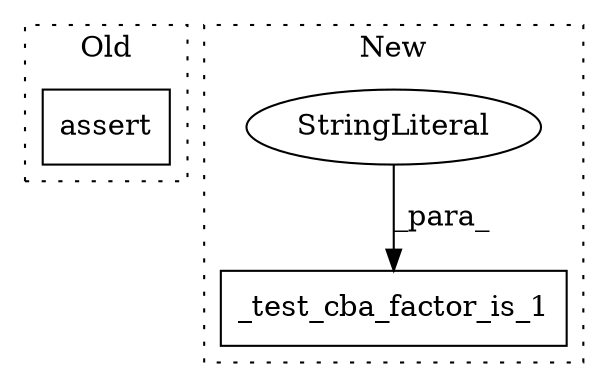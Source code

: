 digraph G {
subgraph cluster0 {
1 [label="assert" a="6" s="64254" l="7" shape="box"];
label = "Old";
style="dotted";
}
subgraph cluster1 {
2 [label="_test_cba_factor_is_1" a="32" s="61719,61769" l="22,1" shape="box"];
3 [label="StringLiteral" a="45" s="61741" l="18" shape="ellipse"];
label = "New";
style="dotted";
}
3 -> 2 [label="_para_"];
}